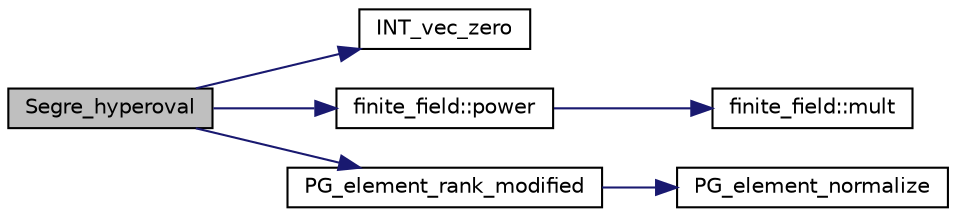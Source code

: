 digraph "Segre_hyperoval"
{
  edge [fontname="Helvetica",fontsize="10",labelfontname="Helvetica",labelfontsize="10"];
  node [fontname="Helvetica",fontsize="10",shape=record];
  rankdir="LR";
  Node21803 [label="Segre_hyperoval",height=0.2,width=0.4,color="black", fillcolor="grey75", style="filled", fontcolor="black"];
  Node21803 -> Node21804 [color="midnightblue",fontsize="10",style="solid",fontname="Helvetica"];
  Node21804 [label="INT_vec_zero",height=0.2,width=0.4,color="black", fillcolor="white", style="filled",URL="$df/dbf/sajeeb_8_c.html#aa8c9c7977203577026080f546fe4980f"];
  Node21803 -> Node21805 [color="midnightblue",fontsize="10",style="solid",fontname="Helvetica"];
  Node21805 [label="finite_field::power",height=0.2,width=0.4,color="black", fillcolor="white", style="filled",URL="$df/d5a/classfinite__field.html#a0437871b8f775f0b2d589188d9ad7e61"];
  Node21805 -> Node21806 [color="midnightblue",fontsize="10",style="solid",fontname="Helvetica"];
  Node21806 [label="finite_field::mult",height=0.2,width=0.4,color="black", fillcolor="white", style="filled",URL="$df/d5a/classfinite__field.html#a24fb5917aa6d4d656fd855b7f44a13b0"];
  Node21803 -> Node21807 [color="midnightblue",fontsize="10",style="solid",fontname="Helvetica"];
  Node21807 [label="PG_element_rank_modified",height=0.2,width=0.4,color="black", fillcolor="white", style="filled",URL="$d4/d67/geometry_8h.html#a9cd1a8bf5b88a038e33862f6c2c3dd36"];
  Node21807 -> Node21808 [color="midnightblue",fontsize="10",style="solid",fontname="Helvetica"];
  Node21808 [label="PG_element_normalize",height=0.2,width=0.4,color="black", fillcolor="white", style="filled",URL="$df/de4/projective_8_c.html#a5a4c3c1158bad6bab0d786c616bd0996"];
}
